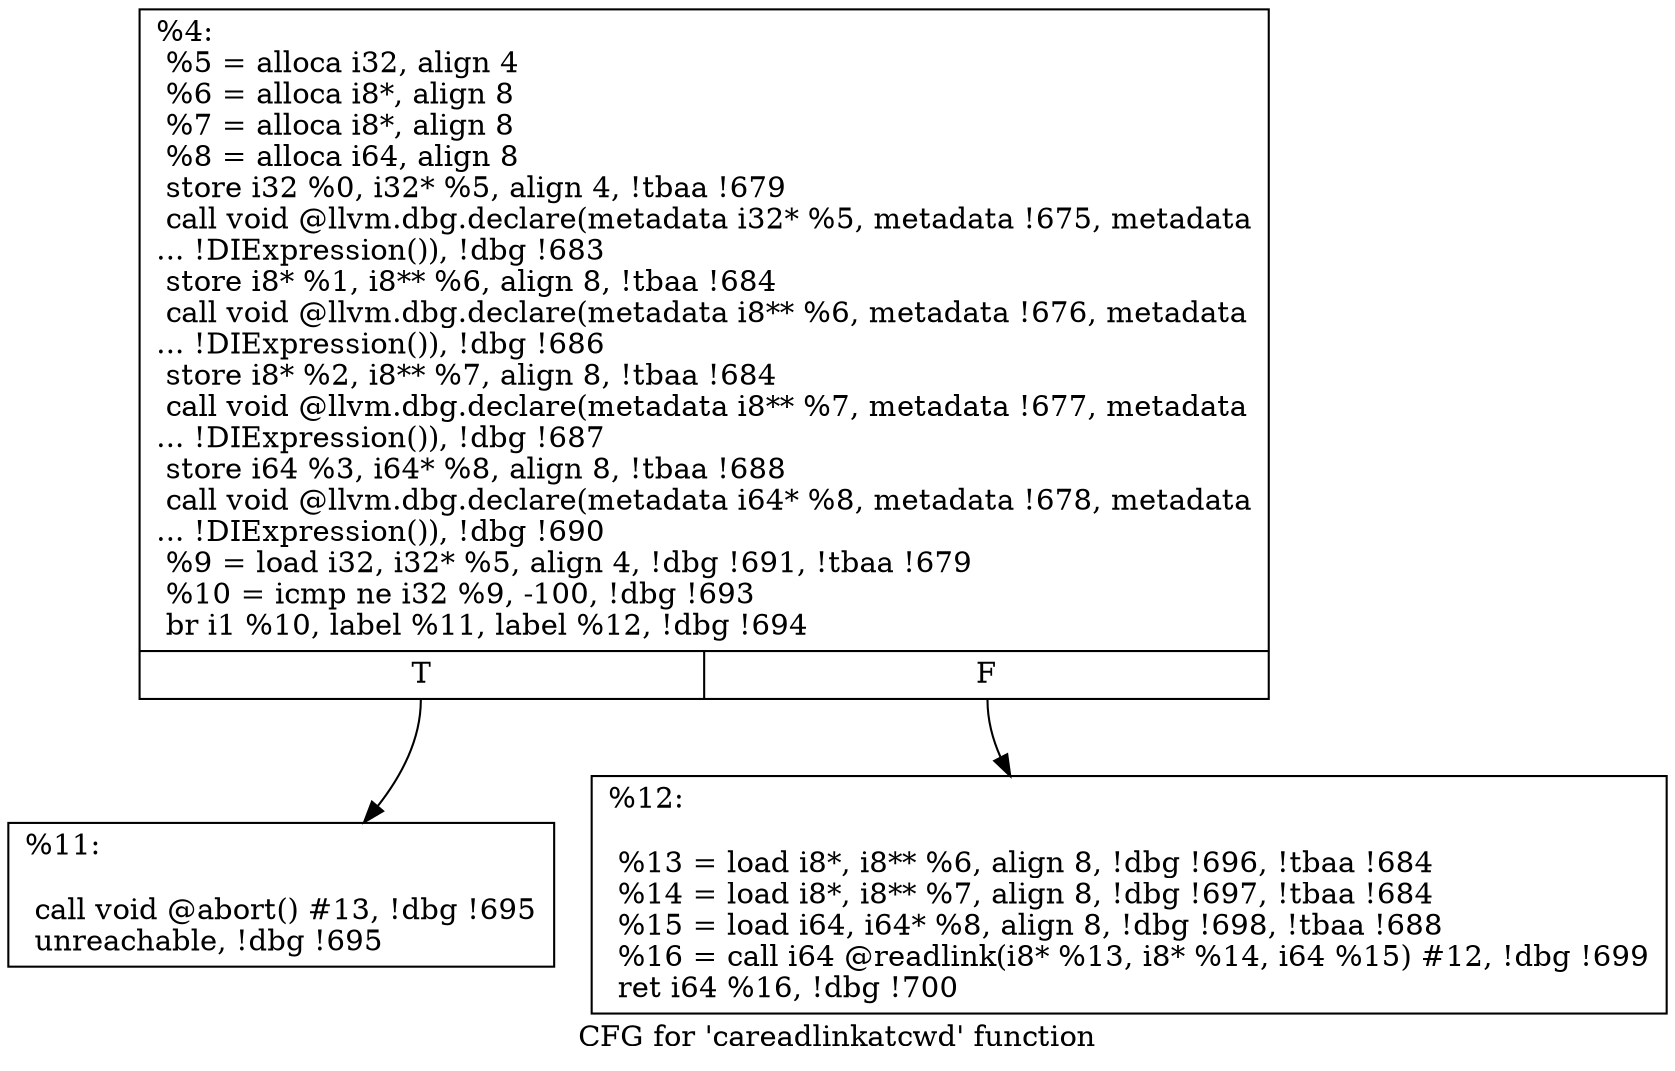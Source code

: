 digraph "CFG for 'careadlinkatcwd' function" {
	label="CFG for 'careadlinkatcwd' function";

	Node0x137cf20 [shape=record,label="{%4:\l  %5 = alloca i32, align 4\l  %6 = alloca i8*, align 8\l  %7 = alloca i8*, align 8\l  %8 = alloca i64, align 8\l  store i32 %0, i32* %5, align 4, !tbaa !679\l  call void @llvm.dbg.declare(metadata i32* %5, metadata !675, metadata\l... !DIExpression()), !dbg !683\l  store i8* %1, i8** %6, align 8, !tbaa !684\l  call void @llvm.dbg.declare(metadata i8** %6, metadata !676, metadata\l... !DIExpression()), !dbg !686\l  store i8* %2, i8** %7, align 8, !tbaa !684\l  call void @llvm.dbg.declare(metadata i8** %7, metadata !677, metadata\l... !DIExpression()), !dbg !687\l  store i64 %3, i64* %8, align 8, !tbaa !688\l  call void @llvm.dbg.declare(metadata i64* %8, metadata !678, metadata\l... !DIExpression()), !dbg !690\l  %9 = load i32, i32* %5, align 4, !dbg !691, !tbaa !679\l  %10 = icmp ne i32 %9, -100, !dbg !693\l  br i1 %10, label %11, label %12, !dbg !694\l|{<s0>T|<s1>F}}"];
	Node0x137cf20:s0 -> Node0x1381c90;
	Node0x137cf20:s1 -> Node0x1381ce0;
	Node0x1381c90 [shape=record,label="{%11:\l\l  call void @abort() #13, !dbg !695\l  unreachable, !dbg !695\l}"];
	Node0x1381ce0 [shape=record,label="{%12:\l\l  %13 = load i8*, i8** %6, align 8, !dbg !696, !tbaa !684\l  %14 = load i8*, i8** %7, align 8, !dbg !697, !tbaa !684\l  %15 = load i64, i64* %8, align 8, !dbg !698, !tbaa !688\l  %16 = call i64 @readlink(i8* %13, i8* %14, i64 %15) #12, !dbg !699\l  ret i64 %16, !dbg !700\l}"];
}
